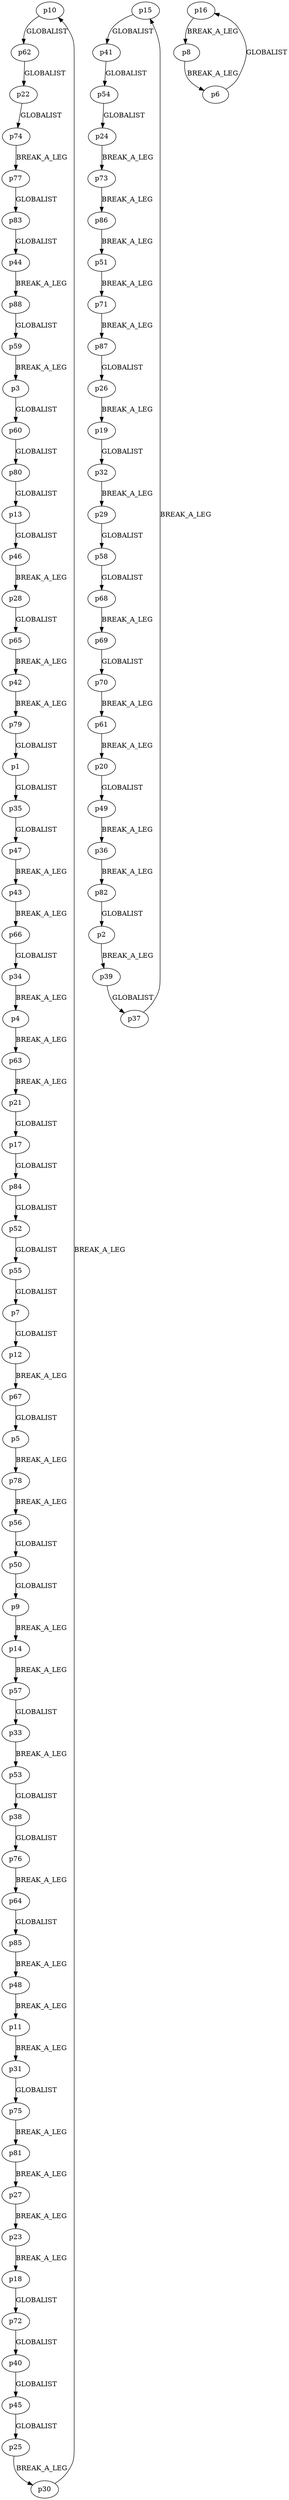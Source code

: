 digraph bonuses {
p10->p62[label="GLOBALIST"]
p11->p31[label="BREAK_A_LEG"]
p12->p67[label="BREAK_A_LEG"]
p13->p46[label="GLOBALIST"]
p14->p57[label="BREAK_A_LEG"]
p15->p41[label="GLOBALIST"]
p16->p8[label="BREAK_A_LEG"]
p17->p84[label="GLOBALIST"]
p18->p72[label="GLOBALIST"]
p19->p32[label="GLOBALIST"]
p1->p35[label="GLOBALIST"]
p20->p49[label="GLOBALIST"]
p21->p17[label="GLOBALIST"]
p22->p74[label="GLOBALIST"]
p23->p18[label="BREAK_A_LEG"]
p24->p73[label="BREAK_A_LEG"]
p25->p30[label="BREAK_A_LEG"]
p26->p19[label="BREAK_A_LEG"]
p27->p23[label="BREAK_A_LEG"]
p28->p65[label="GLOBALIST"]
p29->p58[label="GLOBALIST"]
p2->p39[label="BREAK_A_LEG"]
p30->p10[label="BREAK_A_LEG"]
p31->p75[label="GLOBALIST"]
p32->p29[label="BREAK_A_LEG"]
p33->p53[label="BREAK_A_LEG"]
p34->p4[label="BREAK_A_LEG"]
p35->p47[label="GLOBALIST"]
p36->p82[label="BREAK_A_LEG"]
p37->p15[label="BREAK_A_LEG"]
p38->p76[label="GLOBALIST"]
p39->p37[label="GLOBALIST"]
p3->p60[label="GLOBALIST"]
p40->p45[label="GLOBALIST"]
p41->p54[label="GLOBALIST"]
p42->p79[label="BREAK_A_LEG"]
p43->p66[label="BREAK_A_LEG"]
p44->p88[label="BREAK_A_LEG"]
p45->p25[label="GLOBALIST"]
p46->p28[label="BREAK_A_LEG"]
p47->p43[label="BREAK_A_LEG"]
p48->p11[label="BREAK_A_LEG"]
p49->p36[label="BREAK_A_LEG"]
p4->p63[label="BREAK_A_LEG"]
p50->p9[label="GLOBALIST"]
p51->p71[label="BREAK_A_LEG"]
p52->p55[label="GLOBALIST"]
p53->p38[label="GLOBALIST"]
p54->p24[label="GLOBALIST"]
p55->p7[label="GLOBALIST"]
p56->p50[label="GLOBALIST"]
p57->p33[label="GLOBALIST"]
p58->p68[label="GLOBALIST"]
p59->p3[label="BREAK_A_LEG"]
p5->p78[label="BREAK_A_LEG"]
p60->p80[label="GLOBALIST"]
p61->p20[label="BREAK_A_LEG"]
p62->p22[label="GLOBALIST"]
p63->p21[label="BREAK_A_LEG"]
p64->p85[label="GLOBALIST"]
p65->p42[label="BREAK_A_LEG"]
p66->p34[label="GLOBALIST"]
p67->p5[label="GLOBALIST"]
p68->p69[label="BREAK_A_LEG"]
p69->p70[label="GLOBALIST"]
p6->p16[label="GLOBALIST"]
p70->p61[label="BREAK_A_LEG"]
p71->p87[label="BREAK_A_LEG"]
p72->p40[label="GLOBALIST"]
p73->p86[label="BREAK_A_LEG"]
p74->p77[label="BREAK_A_LEG"]
p75->p81[label="BREAK_A_LEG"]
p76->p64[label="BREAK_A_LEG"]
p77->p83[label="GLOBALIST"]
p78->p56[label="BREAK_A_LEG"]
p79->p1[label="GLOBALIST"]
p7->p12[label="GLOBALIST"]
p80->p13[label="GLOBALIST"]
p81->p27[label="BREAK_A_LEG"]
p82->p2[label="GLOBALIST"]
p83->p44[label="GLOBALIST"]
p84->p52[label="GLOBALIST"]
p85->p48[label="BREAK_A_LEG"]
p86->p51[label="BREAK_A_LEG"]
p87->p26[label="GLOBALIST"]
p88->p59[label="GLOBALIST"]
p8->p6[label="BREAK_A_LEG"]
p9->p14[label="BREAK_A_LEG"]
}
